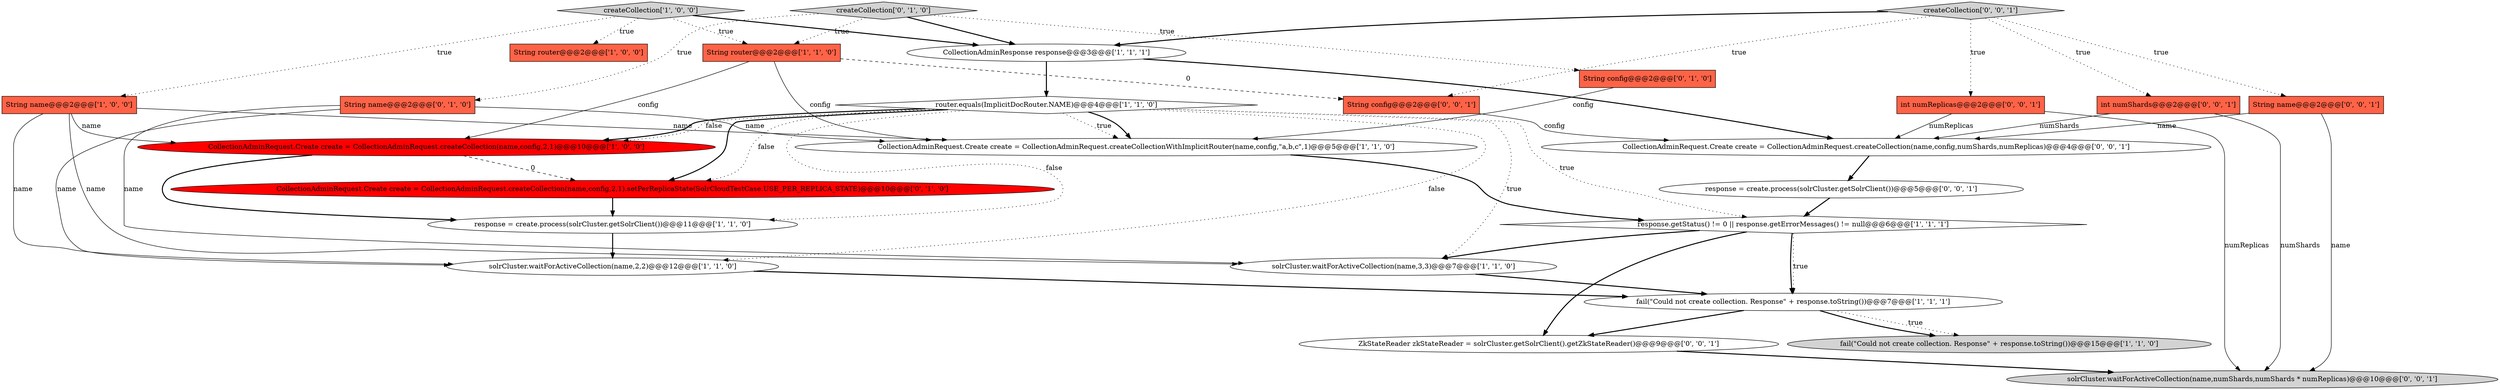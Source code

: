 digraph {
17 [style = filled, label = "String config@@@2@@@['0', '1', '0']", fillcolor = tomato, shape = box image = "AAA0AAABBB2BBB"];
23 [style = filled, label = "ZkStateReader zkStateReader = solrCluster.getSolrClient().getZkStateReader()@@@9@@@['0', '0', '1']", fillcolor = white, shape = ellipse image = "AAA0AAABBB3BBB"];
25 [style = filled, label = "CollectionAdminRequest.Create create = CollectionAdminRequest.createCollection(name,config,numShards,numReplicas)@@@4@@@['0', '0', '1']", fillcolor = white, shape = ellipse image = "AAA0AAABBB3BBB"];
3 [style = filled, label = "solrCluster.waitForActiveCollection(name,2,2)@@@12@@@['1', '1', '0']", fillcolor = white, shape = ellipse image = "AAA0AAABBB1BBB"];
22 [style = filled, label = "createCollection['0', '0', '1']", fillcolor = lightgray, shape = diamond image = "AAA0AAABBB3BBB"];
1 [style = filled, label = "String router@@@2@@@['1', '0', '0']", fillcolor = tomato, shape = box image = "AAA0AAABBB1BBB"];
2 [style = filled, label = "createCollection['1', '0', '0']", fillcolor = lightgray, shape = diamond image = "AAA0AAABBB1BBB"];
24 [style = filled, label = "int numShards@@@2@@@['0', '0', '1']", fillcolor = tomato, shape = box image = "AAA0AAABBB3BBB"];
5 [style = filled, label = "response.getStatus() != 0 || response.getErrorMessages() != null@@@6@@@['1', '1', '1']", fillcolor = white, shape = diamond image = "AAA0AAABBB1BBB"];
6 [style = filled, label = "solrCluster.waitForActiveCollection(name,3,3)@@@7@@@['1', '1', '0']", fillcolor = white, shape = ellipse image = "AAA0AAABBB1BBB"];
0 [style = filled, label = "fail(\"Could not create collection. Response\" + response.toString())@@@15@@@['1', '1', '0']", fillcolor = lightgray, shape = ellipse image = "AAA0AAABBB1BBB"];
9 [style = filled, label = "CollectionAdminResponse response@@@3@@@['1', '1', '1']", fillcolor = white, shape = ellipse image = "AAA0AAABBB1BBB"];
26 [style = filled, label = "String config@@@2@@@['0', '0', '1']", fillcolor = tomato, shape = box image = "AAA0AAABBB3BBB"];
15 [style = filled, label = "CollectionAdminRequest.Create create = CollectionAdminRequest.createCollection(name,config,2,1).setPerReplicaState(SolrCloudTestCase.USE_PER_REPLICA_STATE)@@@10@@@['0', '1', '0']", fillcolor = red, shape = ellipse image = "AAA1AAABBB2BBB"];
18 [style = filled, label = "int numReplicas@@@2@@@['0', '0', '1']", fillcolor = tomato, shape = box image = "AAA0AAABBB3BBB"];
10 [style = filled, label = "CollectionAdminRequest.Create create = CollectionAdminRequest.createCollectionWithImplicitRouter(name,config,\"a,b,c\",1)@@@5@@@['1', '1', '0']", fillcolor = white, shape = ellipse image = "AAA0AAABBB1BBB"];
12 [style = filled, label = "response = create.process(solrCluster.getSolrClient())@@@11@@@['1', '1', '0']", fillcolor = white, shape = ellipse image = "AAA0AAABBB1BBB"];
21 [style = filled, label = "response = create.process(solrCluster.getSolrClient())@@@5@@@['0', '0', '1']", fillcolor = white, shape = ellipse image = "AAA0AAABBB3BBB"];
4 [style = filled, label = "String name@@@2@@@['1', '0', '0']", fillcolor = tomato, shape = box image = "AAA0AAABBB1BBB"];
14 [style = filled, label = "String name@@@2@@@['0', '1', '0']", fillcolor = tomato, shape = box image = "AAA0AAABBB2BBB"];
19 [style = filled, label = "solrCluster.waitForActiveCollection(name,numShards,numShards * numReplicas)@@@10@@@['0', '0', '1']", fillcolor = lightgray, shape = ellipse image = "AAA0AAABBB3BBB"];
7 [style = filled, label = "CollectionAdminRequest.Create create = CollectionAdminRequest.createCollection(name,config,2,1)@@@10@@@['1', '0', '0']", fillcolor = red, shape = ellipse image = "AAA1AAABBB1BBB"];
16 [style = filled, label = "createCollection['0', '1', '0']", fillcolor = lightgray, shape = diamond image = "AAA0AAABBB2BBB"];
11 [style = filled, label = "router.equals(ImplicitDocRouter.NAME)@@@4@@@['1', '1', '0']", fillcolor = white, shape = diamond image = "AAA0AAABBB1BBB"];
20 [style = filled, label = "String name@@@2@@@['0', '0', '1']", fillcolor = tomato, shape = box image = "AAA0AAABBB3BBB"];
8 [style = filled, label = "String router@@@2@@@['1', '1', '0']", fillcolor = tomato, shape = box image = "AAA0AAABBB1BBB"];
13 [style = filled, label = "fail(\"Could not create collection. Response\" + response.toString())@@@7@@@['1', '1', '1']", fillcolor = white, shape = ellipse image = "AAA0AAABBB1BBB"];
16->8 [style = dotted, label="true"];
22->18 [style = dotted, label="true"];
9->11 [style = bold, label=""];
17->10 [style = solid, label="config"];
5->23 [style = bold, label=""];
7->12 [style = bold, label=""];
20->19 [style = solid, label="name"];
14->3 [style = solid, label="name"];
11->10 [style = dotted, label="true"];
11->12 [style = dotted, label="false"];
26->25 [style = solid, label="config"];
11->15 [style = dotted, label="false"];
22->9 [style = bold, label=""];
16->17 [style = dotted, label="true"];
20->25 [style = solid, label="name"];
11->5 [style = dotted, label="true"];
2->9 [style = bold, label=""];
22->24 [style = dotted, label="true"];
18->19 [style = solid, label="numReplicas"];
8->7 [style = solid, label="config"];
11->15 [style = bold, label=""];
21->5 [style = bold, label=""];
5->13 [style = dotted, label="true"];
8->10 [style = solid, label="config"];
10->5 [style = bold, label=""];
5->6 [style = bold, label=""];
14->10 [style = solid, label="name"];
22->20 [style = dotted, label="true"];
22->26 [style = dotted, label="true"];
13->0 [style = dotted, label="true"];
11->10 [style = bold, label=""];
4->6 [style = solid, label="name"];
11->6 [style = dotted, label="true"];
2->1 [style = dotted, label="true"];
4->10 [style = solid, label="name"];
4->3 [style = solid, label="name"];
6->13 [style = bold, label=""];
9->25 [style = bold, label=""];
24->25 [style = solid, label="numShards"];
5->13 [style = bold, label=""];
23->19 [style = bold, label=""];
13->23 [style = bold, label=""];
2->4 [style = dotted, label="true"];
3->13 [style = bold, label=""];
4->7 [style = solid, label="name"];
11->3 [style = dotted, label="false"];
16->14 [style = dotted, label="true"];
13->0 [style = bold, label=""];
7->15 [style = dashed, label="0"];
15->12 [style = bold, label=""];
12->3 [style = bold, label=""];
18->25 [style = solid, label="numReplicas"];
16->9 [style = bold, label=""];
11->7 [style = bold, label=""];
2->8 [style = dotted, label="true"];
25->21 [style = bold, label=""];
14->6 [style = solid, label="name"];
24->19 [style = solid, label="numShards"];
8->26 [style = dashed, label="0"];
11->7 [style = dotted, label="false"];
}
